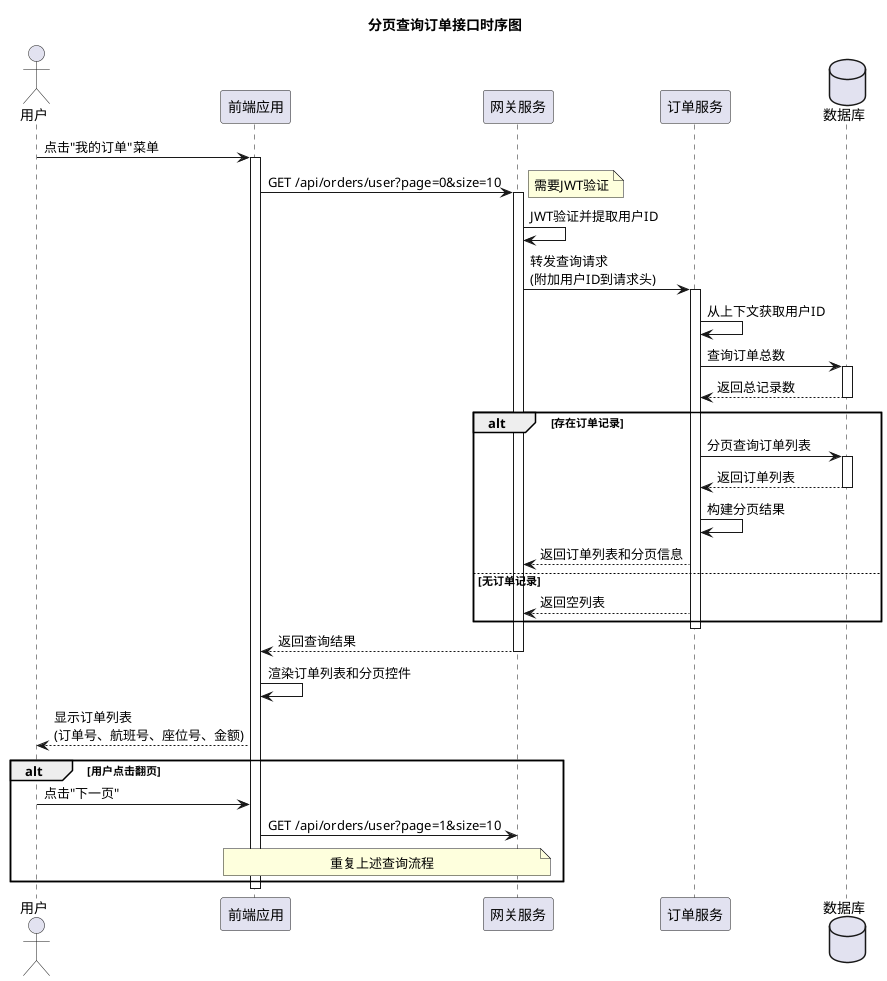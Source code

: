 @startuml 分页查询订单接口时序图
title 分页查询订单接口时序图

actor 用户 as User
participant "前端应用" as Frontend
participant "网关服务" as Gateway
participant "订单服务" as OrderService
database "数据库" as DB

User -> Frontend: 点击"我的订单"菜单
activate Frontend

Frontend -> Gateway: GET /api/orders/user?page=0&size=10
activate Gateway
note right: 需要JWT验证

Gateway -> Gateway: JWT验证并提取用户ID

Gateway -> OrderService: 转发查询请求\n(附加用户ID到请求头)
activate OrderService

OrderService -> OrderService: 从上下文获取用户ID

OrderService -> DB: 查询订单总数
activate DB
DB --> OrderService: 返回总记录数
deactivate DB

alt 存在订单记录
    OrderService -> DB: 分页查询订单列表
    activate DB
    DB --> OrderService: 返回订单列表
    deactivate DB
    
    OrderService -> OrderService: 构建分页结果
    OrderService --> Gateway: 返回订单列表和分页信息
else 无订单记录
    OrderService --> Gateway: 返回空列表
end

deactivate OrderService

Gateway --> Frontend: 返回查询结果
deactivate Gateway

Frontend -> Frontend: 渲染订单列表和分页控件
Frontend --> User: 显示订单列表\n(订单号、航班号、座位号、金额)

alt 用户点击翻页
    User -> Frontend: 点击"下一页"
    Frontend -> Gateway: GET /api/orders/user?page=1&size=10
    note over Frontend,Gateway: 重复上述查询流程
end

deactivate Frontend

@enduml
